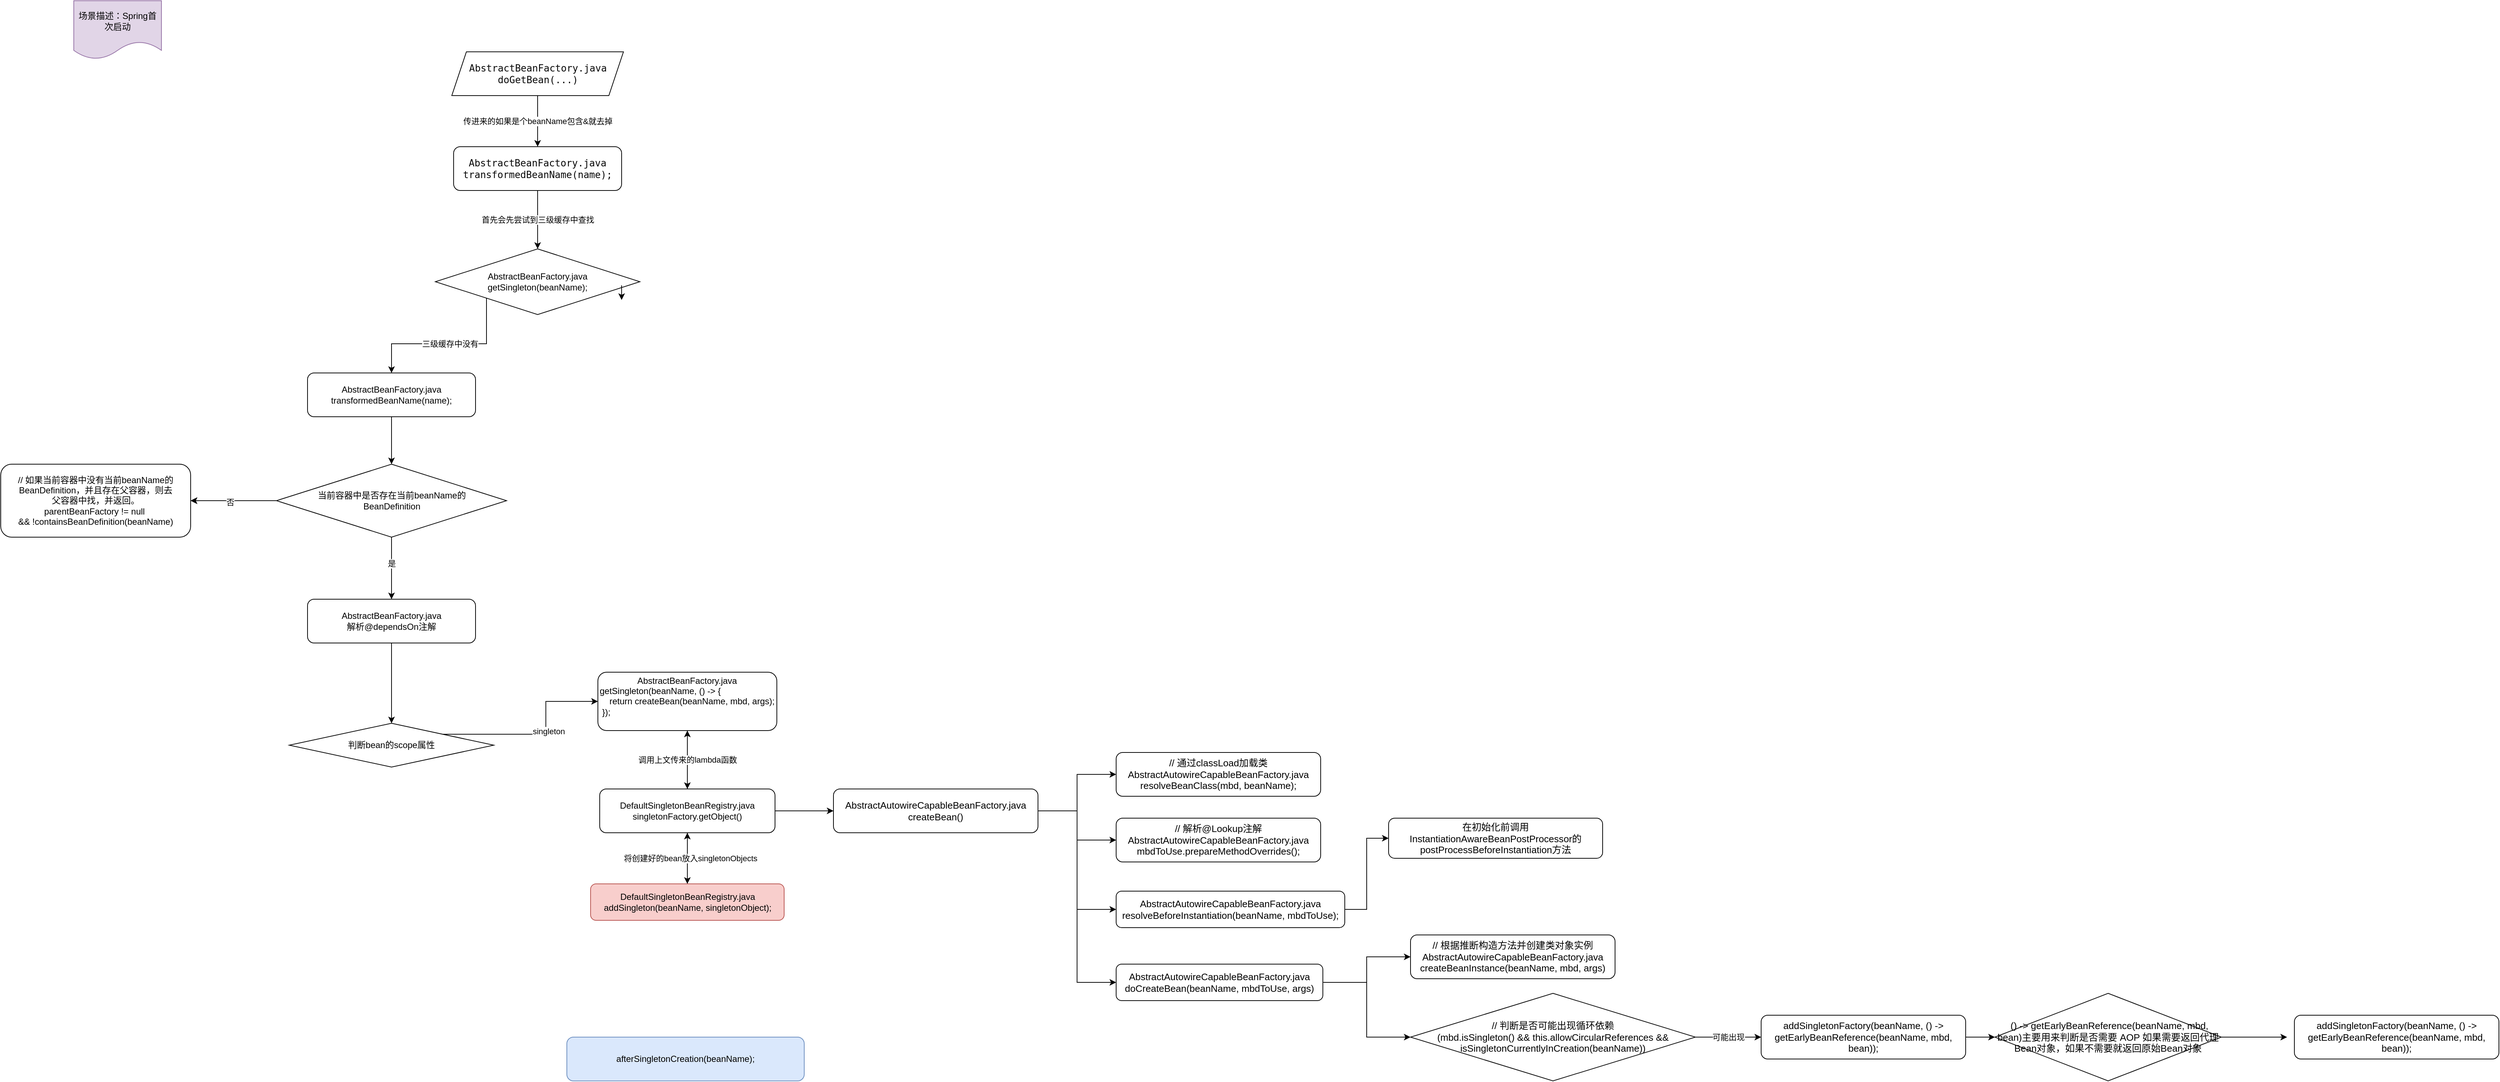<mxfile version="16.1.0" type="github">
  <diagram id="fghGY0ya3qd3dH9HAjV5" name="第 1 页">
    <mxGraphModel dx="3285" dy="600" grid="1" gridSize="10" guides="1" tooltips="1" connect="1" arrows="1" fold="1" page="1" pageScale="1" pageWidth="2339" pageHeight="3300" math="0" shadow="0">
      <root>
        <mxCell id="0" />
        <mxCell id="1" parent="0" />
        <mxCell id="38tED85UZ_nWDZIvIJqj-3" value="传进来的如果是个beanName包含&amp;amp;就去掉" style="edgeStyle=orthogonalEdgeStyle;rounded=0;orthogonalLoop=1;jettySize=auto;html=1;exitX=0.5;exitY=1;exitDx=0;exitDy=0;" parent="1" source="38tED85UZ_nWDZIvIJqj-10" target="38tED85UZ_nWDZIvIJqj-2" edge="1">
          <mxGeometry relative="1" as="geometry" />
        </mxCell>
        <mxCell id="38tED85UZ_nWDZIvIJqj-5" value="首先会先尝试到三级缓存中查找" style="edgeStyle=orthogonalEdgeStyle;rounded=0;orthogonalLoop=1;jettySize=auto;html=1;exitX=0.5;exitY=1;exitDx=0;exitDy=0;" parent="1" source="38tED85UZ_nWDZIvIJqj-2" target="38tED85UZ_nWDZIvIJqj-12" edge="1">
          <mxGeometry relative="1" as="geometry">
            <mxPoint x="705" y="390" as="targetPoint" />
          </mxGeometry>
        </mxCell>
        <mxCell id="38tED85UZ_nWDZIvIJqj-2" value="&lt;div&gt;&lt;font color=&quot;#080808&quot; face=&quot;jetbrains mono, monospace&quot;&gt;&lt;span style=&quot;font-size: 13.067px&quot;&gt;AbstractBeanFactory.java&lt;/span&gt;&lt;/font&gt;&lt;/div&gt;&lt;div&gt;&lt;font color=&quot;#080808&quot; face=&quot;jetbrains mono, monospace&quot;&gt;&lt;span style=&quot;font-size: 13.067px&quot;&gt;transformedBeanName(name);&lt;/span&gt;&lt;/font&gt;&lt;/div&gt;" style="rounded=1;whiteSpace=wrap;html=1;" parent="1" vertex="1">
          <mxGeometry x="590" y="250" width="230" height="60" as="geometry" />
        </mxCell>
        <mxCell id="38tED85UZ_nWDZIvIJqj-8" value="场景描述：Spring首次启动" style="shape=document;whiteSpace=wrap;html=1;boundedLbl=1;fillColor=#e1d5e7;strokeColor=#9673a6;" parent="1" vertex="1">
          <mxGeometry x="70" y="50" width="120" height="80" as="geometry" />
        </mxCell>
        <mxCell id="38tED85UZ_nWDZIvIJqj-10" value="&lt;div&gt;&lt;font color=&quot;#080808&quot; face=&quot;jetbrains mono, monospace&quot;&gt;&lt;span style=&quot;font-size: 13.067px&quot;&gt;AbstractBeanFactory.java&lt;/span&gt;&lt;/font&gt;&lt;/div&gt;&lt;div&gt;&lt;font color=&quot;#080808&quot; face=&quot;jetbrains mono, monospace&quot;&gt;&lt;span style=&quot;font-size: 13.067px&quot;&gt;doGetBean(...)&lt;/span&gt;&lt;/font&gt;&lt;/div&gt;" style="shape=parallelogram;perimeter=parallelogramPerimeter;whiteSpace=wrap;html=1;fixedSize=1;" parent="1" vertex="1">
          <mxGeometry x="587.5" y="120" width="235" height="60" as="geometry" />
        </mxCell>
        <mxCell id="38tED85UZ_nWDZIvIJqj-15" style="edgeStyle=orthogonalEdgeStyle;rounded=0;orthogonalLoop=1;jettySize=auto;html=1;exitX=0;exitY=1;exitDx=0;exitDy=0;" parent="1" source="38tED85UZ_nWDZIvIJqj-12" target="38tED85UZ_nWDZIvIJqj-14" edge="1">
          <mxGeometry relative="1" as="geometry" />
        </mxCell>
        <mxCell id="38tED85UZ_nWDZIvIJqj-16" value="三级缓存中没有" style="edgeLabel;html=1;align=center;verticalAlign=middle;resizable=0;points=[];" parent="38tED85UZ_nWDZIvIJqj-15" vertex="1" connectable="0">
          <mxGeometry x="-0.072" relative="1" as="geometry">
            <mxPoint x="-5" as="offset" />
          </mxGeometry>
        </mxCell>
        <mxCell id="38tED85UZ_nWDZIvIJqj-12" value="&lt;div&gt;AbstractBeanFactory.java&lt;/div&gt;&lt;div&gt;getSingleton(beanName);&lt;/div&gt;" style="rhombus;whiteSpace=wrap;html=1;" parent="1" vertex="1">
          <mxGeometry x="565" y="390" width="280" height="90" as="geometry" />
        </mxCell>
        <mxCell id="38tED85UZ_nWDZIvIJqj-13" style="edgeStyle=orthogonalEdgeStyle;rounded=0;orthogonalLoop=1;jettySize=auto;html=1;" parent="1" edge="1">
          <mxGeometry relative="1" as="geometry">
            <mxPoint x="820" y="440" as="sourcePoint" />
            <mxPoint x="820" y="460" as="targetPoint" />
          </mxGeometry>
        </mxCell>
        <mxCell id="38tED85UZ_nWDZIvIJqj-18" style="edgeStyle=orthogonalEdgeStyle;rounded=0;orthogonalLoop=1;jettySize=auto;html=1;exitX=0.5;exitY=1;exitDx=0;exitDy=0;entryX=0.5;entryY=0;entryDx=0;entryDy=0;" parent="1" source="38tED85UZ_nWDZIvIJqj-14" target="38tED85UZ_nWDZIvIJqj-17" edge="1">
          <mxGeometry relative="1" as="geometry" />
        </mxCell>
        <mxCell id="38tED85UZ_nWDZIvIJqj-14" value="&lt;div&gt;AbstractBeanFactory.java&lt;/div&gt;&lt;div&gt;transformedBeanName(name);&lt;/div&gt;" style="rounded=1;whiteSpace=wrap;html=1;" parent="1" vertex="1">
          <mxGeometry x="390" y="560" width="230" height="60" as="geometry" />
        </mxCell>
        <mxCell id="38tED85UZ_nWDZIvIJqj-22" style="edgeStyle=orthogonalEdgeStyle;rounded=0;orthogonalLoop=1;jettySize=auto;html=1;exitX=0;exitY=0.5;exitDx=0;exitDy=0;entryX=1;entryY=0.5;entryDx=0;entryDy=0;" parent="1" source="38tED85UZ_nWDZIvIJqj-17" target="38tED85UZ_nWDZIvIJqj-19" edge="1">
          <mxGeometry relative="1" as="geometry" />
        </mxCell>
        <mxCell id="38tED85UZ_nWDZIvIJqj-23" value="" style="edgeStyle=orthogonalEdgeStyle;rounded=0;orthogonalLoop=1;jettySize=auto;html=1;" parent="1" source="38tED85UZ_nWDZIvIJqj-17" target="38tED85UZ_nWDZIvIJqj-19" edge="1">
          <mxGeometry relative="1" as="geometry" />
        </mxCell>
        <mxCell id="38tED85UZ_nWDZIvIJqj-24" value="否" style="edgeLabel;html=1;align=center;verticalAlign=middle;resizable=0;points=[];" parent="38tED85UZ_nWDZIvIJqj-23" vertex="1" connectable="0">
          <mxGeometry x="0.08" y="2" relative="1" as="geometry">
            <mxPoint as="offset" />
          </mxGeometry>
        </mxCell>
        <mxCell id="38tED85UZ_nWDZIvIJqj-26" style="edgeStyle=orthogonalEdgeStyle;rounded=0;orthogonalLoop=1;jettySize=auto;html=1;exitX=0.5;exitY=1;exitDx=0;exitDy=0;entryX=0.5;entryY=0;entryDx=0;entryDy=0;" parent="1" source="38tED85UZ_nWDZIvIJqj-17" target="38tED85UZ_nWDZIvIJqj-25" edge="1">
          <mxGeometry relative="1" as="geometry" />
        </mxCell>
        <mxCell id="38tED85UZ_nWDZIvIJqj-27" value="是" style="edgeLabel;html=1;align=center;verticalAlign=middle;resizable=0;points=[];" parent="38tED85UZ_nWDZIvIJqj-26" vertex="1" connectable="0">
          <mxGeometry x="-0.153" relative="1" as="geometry">
            <mxPoint as="offset" />
          </mxGeometry>
        </mxCell>
        <mxCell id="38tED85UZ_nWDZIvIJqj-17" value="&lt;div&gt;当前容器中是否存在当前beanName的&lt;/div&gt;&lt;div&gt;BeanDefinition&lt;/div&gt;" style="rhombus;whiteSpace=wrap;html=1;" parent="1" vertex="1">
          <mxGeometry x="347.5" y="685" width="315" height="100" as="geometry" />
        </mxCell>
        <mxCell id="38tED85UZ_nWDZIvIJqj-19" value="&lt;div&gt;// 如果当前容器中没有当前beanName的&lt;/div&gt;&lt;div&gt;BeanDefinition，并且存在父容器，则去&lt;/div&gt;&lt;div&gt;父容器中找，并返回。&lt;/div&gt;&lt;div&gt;parentBeanFactory != null&amp;nbsp;&lt;/div&gt;&lt;div&gt;&amp;amp;&amp;amp; !containsBeanDefinition(beanName)&lt;/div&gt;" style="rounded=1;whiteSpace=wrap;html=1;" parent="1" vertex="1">
          <mxGeometry x="-30" y="685" width="260" height="100" as="geometry" />
        </mxCell>
        <mxCell id="38tED85UZ_nWDZIvIJqj-29" style="edgeStyle=orthogonalEdgeStyle;rounded=0;orthogonalLoop=1;jettySize=auto;html=1;exitX=0.5;exitY=1;exitDx=0;exitDy=0;entryX=0.5;entryY=0;entryDx=0;entryDy=0;" parent="1" source="38tED85UZ_nWDZIvIJqj-25" target="38tED85UZ_nWDZIvIJqj-28" edge="1">
          <mxGeometry relative="1" as="geometry" />
        </mxCell>
        <mxCell id="38tED85UZ_nWDZIvIJqj-25" value="&lt;div&gt;AbstractBeanFactory.java&lt;/div&gt;&lt;div&gt;解析@dependsOn注解&lt;/div&gt;" style="rounded=1;whiteSpace=wrap;html=1;" parent="1" vertex="1">
          <mxGeometry x="390" y="870" width="230" height="60" as="geometry" />
        </mxCell>
        <mxCell id="38tED85UZ_nWDZIvIJqj-31" style="edgeStyle=orthogonalEdgeStyle;rounded=0;orthogonalLoop=1;jettySize=auto;html=1;exitX=1;exitY=0;exitDx=0;exitDy=0;entryX=0;entryY=0.5;entryDx=0;entryDy=0;" parent="1" source="38tED85UZ_nWDZIvIJqj-28" target="38tED85UZ_nWDZIvIJqj-30" edge="1">
          <mxGeometry relative="1" as="geometry" />
        </mxCell>
        <mxCell id="38tED85UZ_nWDZIvIJqj-32" value="singleton" style="edgeLabel;html=1;align=center;verticalAlign=middle;resizable=0;points=[];" parent="38tED85UZ_nWDZIvIJqj-31" vertex="1" connectable="0">
          <mxGeometry x="0.134" y="-2" relative="1" as="geometry">
            <mxPoint x="1" as="offset" />
          </mxGeometry>
        </mxCell>
        <mxCell id="38tED85UZ_nWDZIvIJqj-28" value="判断bean的scope属性" style="rhombus;whiteSpace=wrap;html=1;" parent="1" vertex="1">
          <mxGeometry x="365" y="1040" width="280" height="60" as="geometry" />
        </mxCell>
        <mxCell id="38tED85UZ_nWDZIvIJqj-34" style="edgeStyle=orthogonalEdgeStyle;rounded=0;orthogonalLoop=1;jettySize=auto;html=1;exitX=0.5;exitY=1;exitDx=0;exitDy=0;" parent="1" source="38tED85UZ_nWDZIvIJqj-30" edge="1">
          <mxGeometry relative="1" as="geometry">
            <mxPoint x="910" y="1130" as="targetPoint" />
          </mxGeometry>
        </mxCell>
        <mxCell id="38tED85UZ_nWDZIvIJqj-30" value="&lt;div style=&quot;text-align: center&quot;&gt;AbstractBeanFactory.java&lt;/div&gt;&lt;div&gt;getSingleton(beanName, () -&amp;gt; {&lt;/div&gt;&lt;div&gt;&amp;nbsp; &amp;nbsp; return createBean(beanName, mbd, args);&lt;/div&gt;&lt;div&gt;&amp;nbsp;});&lt;/div&gt;&lt;div&gt;&amp;nbsp; &amp;nbsp;&lt;/div&gt;" style="rounded=1;whiteSpace=wrap;html=1;align=left;" parent="1" vertex="1">
          <mxGeometry x="787.5" y="970" width="245" height="80" as="geometry" />
        </mxCell>
        <mxCell id="38tED85UZ_nWDZIvIJqj-37" style="edgeStyle=orthogonalEdgeStyle;rounded=0;orthogonalLoop=1;jettySize=auto;html=1;exitX=0.5;exitY=1;exitDx=0;exitDy=0;entryX=0.5;entryY=0;entryDx=0;entryDy=0;" parent="1" source="38tED85UZ_nWDZIvIJqj-35" target="38tED85UZ_nWDZIvIJqj-36" edge="1">
          <mxGeometry relative="1" as="geometry" />
        </mxCell>
        <mxCell id="38tED85UZ_nWDZIvIJqj-40" value="调用上文传来的lambda函数" style="edgeStyle=orthogonalEdgeStyle;rounded=0;orthogonalLoop=1;jettySize=auto;html=1;" parent="1" source="38tED85UZ_nWDZIvIJqj-35" target="38tED85UZ_nWDZIvIJqj-30" edge="1">
          <mxGeometry relative="1" as="geometry" />
        </mxCell>
        <mxCell id="0XE6-9rxxqehGDU4GbFl-5" style="edgeStyle=orthogonalEdgeStyle;rounded=0;orthogonalLoop=1;jettySize=auto;html=1;exitX=1;exitY=0.5;exitDx=0;exitDy=0;" edge="1" parent="1" source="38tED85UZ_nWDZIvIJqj-35" target="0XE6-9rxxqehGDU4GbFl-4">
          <mxGeometry relative="1" as="geometry" />
        </mxCell>
        <mxCell id="38tED85UZ_nWDZIvIJqj-35" value="&lt;div&gt;DefaultSingletonBeanRegistry.java&lt;/div&gt;&lt;div&gt;singletonFactory.getObject()&lt;/div&gt;" style="rounded=1;whiteSpace=wrap;html=1;" parent="1" vertex="1">
          <mxGeometry x="790" y="1130" width="240" height="60" as="geometry" />
        </mxCell>
        <mxCell id="38tED85UZ_nWDZIvIJqj-38" value="" style="edgeStyle=orthogonalEdgeStyle;rounded=0;orthogonalLoop=1;jettySize=auto;html=1;" parent="1" source="38tED85UZ_nWDZIvIJqj-36" target="38tED85UZ_nWDZIvIJqj-35" edge="1">
          <mxGeometry relative="1" as="geometry" />
        </mxCell>
        <mxCell id="38tED85UZ_nWDZIvIJqj-39" value="将创建好的bean放入singletonObjects" style="edgeLabel;html=1;align=center;verticalAlign=middle;resizable=0;points=[];" parent="38tED85UZ_nWDZIvIJqj-38" vertex="1" connectable="0">
          <mxGeometry y="-3" relative="1" as="geometry">
            <mxPoint x="1" as="offset" />
          </mxGeometry>
        </mxCell>
        <mxCell id="38tED85UZ_nWDZIvIJqj-36" value="&lt;div&gt;DefaultSingletonBeanRegistry.java&lt;/div&gt;&lt;div&gt;addSingleton(beanName, singletonObject);&lt;/div&gt;" style="rounded=1;whiteSpace=wrap;html=1;fillColor=#f8cecc;strokeColor=#b85450;" parent="1" vertex="1">
          <mxGeometry x="777.5" y="1260" width="265" height="50" as="geometry" />
        </mxCell>
        <mxCell id="0XE6-9rxxqehGDU4GbFl-3" value="afterSingletonCreation(beanName);" style="rounded=1;whiteSpace=wrap;html=1;fillColor=#dae8fc;strokeColor=#6c8ebf;" vertex="1" parent="1">
          <mxGeometry x="745" y="1470" width="325" height="60" as="geometry" />
        </mxCell>
        <mxCell id="0XE6-9rxxqehGDU4GbFl-7" style="edgeStyle=orthogonalEdgeStyle;rounded=0;orthogonalLoop=1;jettySize=auto;html=1;exitX=1;exitY=0.5;exitDx=0;exitDy=0;entryX=0;entryY=0.5;entryDx=0;entryDy=0;" edge="1" parent="1" source="0XE6-9rxxqehGDU4GbFl-4" target="0XE6-9rxxqehGDU4GbFl-6">
          <mxGeometry relative="1" as="geometry" />
        </mxCell>
        <mxCell id="0XE6-9rxxqehGDU4GbFl-10" style="edgeStyle=orthogonalEdgeStyle;rounded=0;orthogonalLoop=1;jettySize=auto;html=1;exitX=1;exitY=0.5;exitDx=0;exitDy=0;" edge="1" parent="1" source="0XE6-9rxxqehGDU4GbFl-4" target="0XE6-9rxxqehGDU4GbFl-9">
          <mxGeometry relative="1" as="geometry" />
        </mxCell>
        <mxCell id="0XE6-9rxxqehGDU4GbFl-14" style="edgeStyle=orthogonalEdgeStyle;rounded=0;orthogonalLoop=1;jettySize=auto;html=1;exitX=1;exitY=0.5;exitDx=0;exitDy=0;entryX=0;entryY=0.5;entryDx=0;entryDy=0;" edge="1" parent="1" source="0XE6-9rxxqehGDU4GbFl-4" target="0XE6-9rxxqehGDU4GbFl-11">
          <mxGeometry relative="1" as="geometry" />
        </mxCell>
        <mxCell id="0XE6-9rxxqehGDU4GbFl-16" style="edgeStyle=orthogonalEdgeStyle;rounded=0;orthogonalLoop=1;jettySize=auto;html=1;exitX=1;exitY=0.5;exitDx=0;exitDy=0;entryX=0;entryY=0.5;entryDx=0;entryDy=0;" edge="1" parent="1" source="0XE6-9rxxqehGDU4GbFl-4" target="0XE6-9rxxqehGDU4GbFl-15">
          <mxGeometry relative="1" as="geometry" />
        </mxCell>
        <mxCell id="0XE6-9rxxqehGDU4GbFl-4" value="&lt;span style=&quot;font-size: 13.067px&quot;&gt;AbstractAutowireCapableBeanFactory&lt;/span&gt;&lt;span style=&quot;font-size: 13.067px&quot;&gt;.java&lt;/span&gt;&lt;span style=&quot;font-size: 13.067px&quot;&gt;&lt;br&gt;&lt;/span&gt;&lt;span style=&quot;font-size: 13.067px&quot;&gt;createBean&lt;/span&gt;&lt;span style=&quot;font-size: 13.067px&quot;&gt;()&lt;/span&gt;&lt;span style=&quot;font-size: 13.067px&quot;&gt;&lt;br&gt;&lt;/span&gt;" style="rounded=1;whiteSpace=wrap;html=1;" vertex="1" parent="1">
          <mxGeometry x="1110" y="1130" width="280" height="60" as="geometry" />
        </mxCell>
        <mxCell id="0XE6-9rxxqehGDU4GbFl-6" value="&lt;span style=&quot;font-size: 13.067px&quot;&gt;// 通过classLoad加载类AbstractAutowireCapableBeanFactory&lt;/span&gt;&lt;span style=&quot;font-size: 13.067px&quot;&gt;.java&lt;/span&gt;&lt;span style=&quot;font-size: 13.067px&quot;&gt;&lt;br&gt;&lt;/span&gt;&lt;span style=&quot;font-size: 13.067px&quot;&gt;resolveBeanClass(mbd, beanName);&lt;/span&gt;" style="rounded=1;whiteSpace=wrap;html=1;" vertex="1" parent="1">
          <mxGeometry x="1497" y="1080" width="280" height="60" as="geometry" />
        </mxCell>
        <mxCell id="0XE6-9rxxqehGDU4GbFl-9" value="&lt;span style=&quot;font-size: 13.067px&quot;&gt;// 解析@Lookup注解&lt;br&gt;AbstractAutowireCapableBeanFactory&lt;/span&gt;&lt;span style=&quot;font-size: 13.067px&quot;&gt;.java&lt;/span&gt;&lt;span style=&quot;font-size: 13.067px&quot;&gt;&lt;br&gt;&lt;/span&gt;&lt;span style=&quot;font-size: 13.067px&quot;&gt;mbdToUse.prepareMethodOverrides();&lt;/span&gt;" style="rounded=1;whiteSpace=wrap;html=1;" vertex="1" parent="1">
          <mxGeometry x="1497" y="1170" width="280" height="60" as="geometry" />
        </mxCell>
        <mxCell id="0XE6-9rxxqehGDU4GbFl-13" style="edgeStyle=orthogonalEdgeStyle;rounded=0;orthogonalLoop=1;jettySize=auto;html=1;exitX=1;exitY=0.5;exitDx=0;exitDy=0;entryX=0;entryY=0.5;entryDx=0;entryDy=0;" edge="1" parent="1" source="0XE6-9rxxqehGDU4GbFl-11" target="0XE6-9rxxqehGDU4GbFl-12">
          <mxGeometry relative="1" as="geometry" />
        </mxCell>
        <mxCell id="0XE6-9rxxqehGDU4GbFl-11" value="&lt;span style=&quot;font-size: 13.067px&quot;&gt;AbstractAutowireCapableBeanFactory&lt;/span&gt;&lt;span style=&quot;font-size: 13.067px&quot;&gt;.java&lt;/span&gt;&lt;span style=&quot;font-size: 13.067px&quot;&gt;&lt;br&gt;&lt;/span&gt;&lt;span style=&quot;font-size: 13.067px&quot;&gt;resolveBeforeInstantiation(beanName, mbdToUse);&lt;/span&gt;" style="rounded=1;whiteSpace=wrap;html=1;" vertex="1" parent="1">
          <mxGeometry x="1497" y="1270" width="313" height="50" as="geometry" />
        </mxCell>
        <mxCell id="0XE6-9rxxqehGDU4GbFl-12" value="&lt;span style=&quot;font-size: 13.067px&quot;&gt;在初始化前调用InstantiationAwareBeanPostProcessor的postProcessBeforeInstantiation方法&lt;/span&gt;&lt;span style=&quot;font-size: 13.067px&quot;&gt;&lt;br&gt;&lt;/span&gt;" style="rounded=1;whiteSpace=wrap;html=1;" vertex="1" parent="1">
          <mxGeometry x="1870" y="1170" width="293" height="55" as="geometry" />
        </mxCell>
        <mxCell id="0XE6-9rxxqehGDU4GbFl-18" style="edgeStyle=orthogonalEdgeStyle;rounded=0;orthogonalLoop=1;jettySize=auto;html=1;exitX=1;exitY=0.5;exitDx=0;exitDy=0;entryX=0;entryY=0.5;entryDx=0;entryDy=0;" edge="1" parent="1" source="0XE6-9rxxqehGDU4GbFl-15" target="0XE6-9rxxqehGDU4GbFl-17">
          <mxGeometry relative="1" as="geometry" />
        </mxCell>
        <mxCell id="0XE6-9rxxqehGDU4GbFl-21" style="edgeStyle=orthogonalEdgeStyle;rounded=0;orthogonalLoop=1;jettySize=auto;html=1;exitX=1;exitY=0.5;exitDx=0;exitDy=0;entryX=0;entryY=0.5;entryDx=0;entryDy=0;" edge="1" parent="1" source="0XE6-9rxxqehGDU4GbFl-15" target="0XE6-9rxxqehGDU4GbFl-20">
          <mxGeometry relative="1" as="geometry" />
        </mxCell>
        <mxCell id="0XE6-9rxxqehGDU4GbFl-15" value="&lt;span style=&quot;font-size: 13.067px&quot;&gt;AbstractAutowireCapableBeanFactory&lt;/span&gt;&lt;span style=&quot;font-size: 13.067px&quot;&gt;.java&lt;/span&gt;&lt;span style=&quot;font-size: 13.067px&quot;&gt;&lt;br&gt;&lt;/span&gt;&lt;span style=&quot;font-size: 13.067px&quot;&gt;doCreateBean(beanName, mbdToUse, args)&lt;/span&gt;" style="rounded=1;whiteSpace=wrap;html=1;" vertex="1" parent="1">
          <mxGeometry x="1497" y="1370" width="283" height="50" as="geometry" />
        </mxCell>
        <mxCell id="0XE6-9rxxqehGDU4GbFl-17" value="&lt;span style=&quot;font-size: 13.067px&quot;&gt;// 根据推断构造方法并创建类对象实例AbstractAutowireCapableBeanFactory&lt;/span&gt;&lt;span style=&quot;font-size: 13.067px&quot;&gt;.java&lt;/span&gt;&lt;span style=&quot;font-size: 13.067px&quot;&gt;&lt;br&gt;&lt;/span&gt;&lt;span style=&quot;font-size: 13.067px&quot;&gt;createBeanInstance(beanName, mbd, args)&lt;/span&gt;" style="rounded=1;whiteSpace=wrap;html=1;" vertex="1" parent="1">
          <mxGeometry x="1900" y="1330" width="280" height="60" as="geometry" />
        </mxCell>
        <mxCell id="0XE6-9rxxqehGDU4GbFl-23" value="可能出现" style="edgeStyle=orthogonalEdgeStyle;rounded=0;orthogonalLoop=1;jettySize=auto;html=1;exitX=1;exitY=0.5;exitDx=0;exitDy=0;" edge="1" parent="1" source="0XE6-9rxxqehGDU4GbFl-20" target="0XE6-9rxxqehGDU4GbFl-22">
          <mxGeometry relative="1" as="geometry" />
        </mxCell>
        <mxCell id="0XE6-9rxxqehGDU4GbFl-20" value="&lt;div&gt;&lt;span style=&quot;font-size: 13.067px&quot;&gt;// 判断是否可能出现循环依赖&lt;/span&gt;&lt;/div&gt;&lt;div&gt;&lt;span style=&quot;font-size: 13.067px&quot;&gt;(mbd.isSingleton() &amp;amp;&amp;amp; this.allowCircularReferences &amp;amp;&amp;amp;&lt;/span&gt;&lt;/div&gt;&lt;div&gt;&lt;span style=&quot;font-size: 13.067px&quot;&gt;&lt;span&gt;				&lt;/span&gt;isSingletonCurrentlyInCreation(beanName))&lt;/span&gt;&lt;/div&gt;" style="rhombus;whiteSpace=wrap;html=1;" vertex="1" parent="1">
          <mxGeometry x="1900" y="1410" width="390" height="120" as="geometry" />
        </mxCell>
        <mxCell id="0XE6-9rxxqehGDU4GbFl-25" style="edgeStyle=orthogonalEdgeStyle;rounded=0;orthogonalLoop=1;jettySize=auto;html=1;exitX=1;exitY=0.5;exitDx=0;exitDy=0;entryX=0;entryY=0.5;entryDx=0;entryDy=0;" edge="1" parent="1" source="0XE6-9rxxqehGDU4GbFl-22" target="0XE6-9rxxqehGDU4GbFl-24">
          <mxGeometry relative="1" as="geometry" />
        </mxCell>
        <mxCell id="0XE6-9rxxqehGDU4GbFl-22" value="&lt;span style=&quot;font-size: 13.067px&quot;&gt;addSingletonFactory(beanName, () -&amp;gt; getEarlyBeanReference(beanName, mbd, bean));&lt;/span&gt;" style="rounded=1;whiteSpace=wrap;html=1;" vertex="1" parent="1">
          <mxGeometry x="2380" y="1440" width="280" height="60" as="geometry" />
        </mxCell>
        <mxCell id="0XE6-9rxxqehGDU4GbFl-26" style="edgeStyle=orthogonalEdgeStyle;rounded=0;orthogonalLoop=1;jettySize=auto;html=1;exitX=1;exitY=0.5;exitDx=0;exitDy=0;" edge="1" parent="1" source="0XE6-9rxxqehGDU4GbFl-24">
          <mxGeometry relative="1" as="geometry">
            <mxPoint x="3100" y="1470" as="targetPoint" />
          </mxGeometry>
        </mxCell>
        <mxCell id="0XE6-9rxxqehGDU4GbFl-24" value="&lt;span style=&quot;font-size: 13.067px&quot;&gt;&amp;nbsp;() -&amp;gt; getEarlyBeanReference(beanName, mbd, bean)主要用来判断是否需要 AOP 如果需要返回代理Bean对象，如果不需要就返回原始Bean对象&lt;/span&gt;" style="rhombus;whiteSpace=wrap;html=1;" vertex="1" parent="1">
          <mxGeometry x="2700" y="1410" width="310" height="120" as="geometry" />
        </mxCell>
        <mxCell id="0XE6-9rxxqehGDU4GbFl-27" value="&lt;span style=&quot;font-size: 13.067px&quot;&gt;addSingletonFactory(beanName, () -&amp;gt; getEarlyBeanReference(beanName, mbd, bean));&lt;/span&gt;" style="rounded=1;whiteSpace=wrap;html=1;" vertex="1" parent="1">
          <mxGeometry x="3110" y="1440" width="280" height="60" as="geometry" />
        </mxCell>
      </root>
    </mxGraphModel>
  </diagram>
</mxfile>
